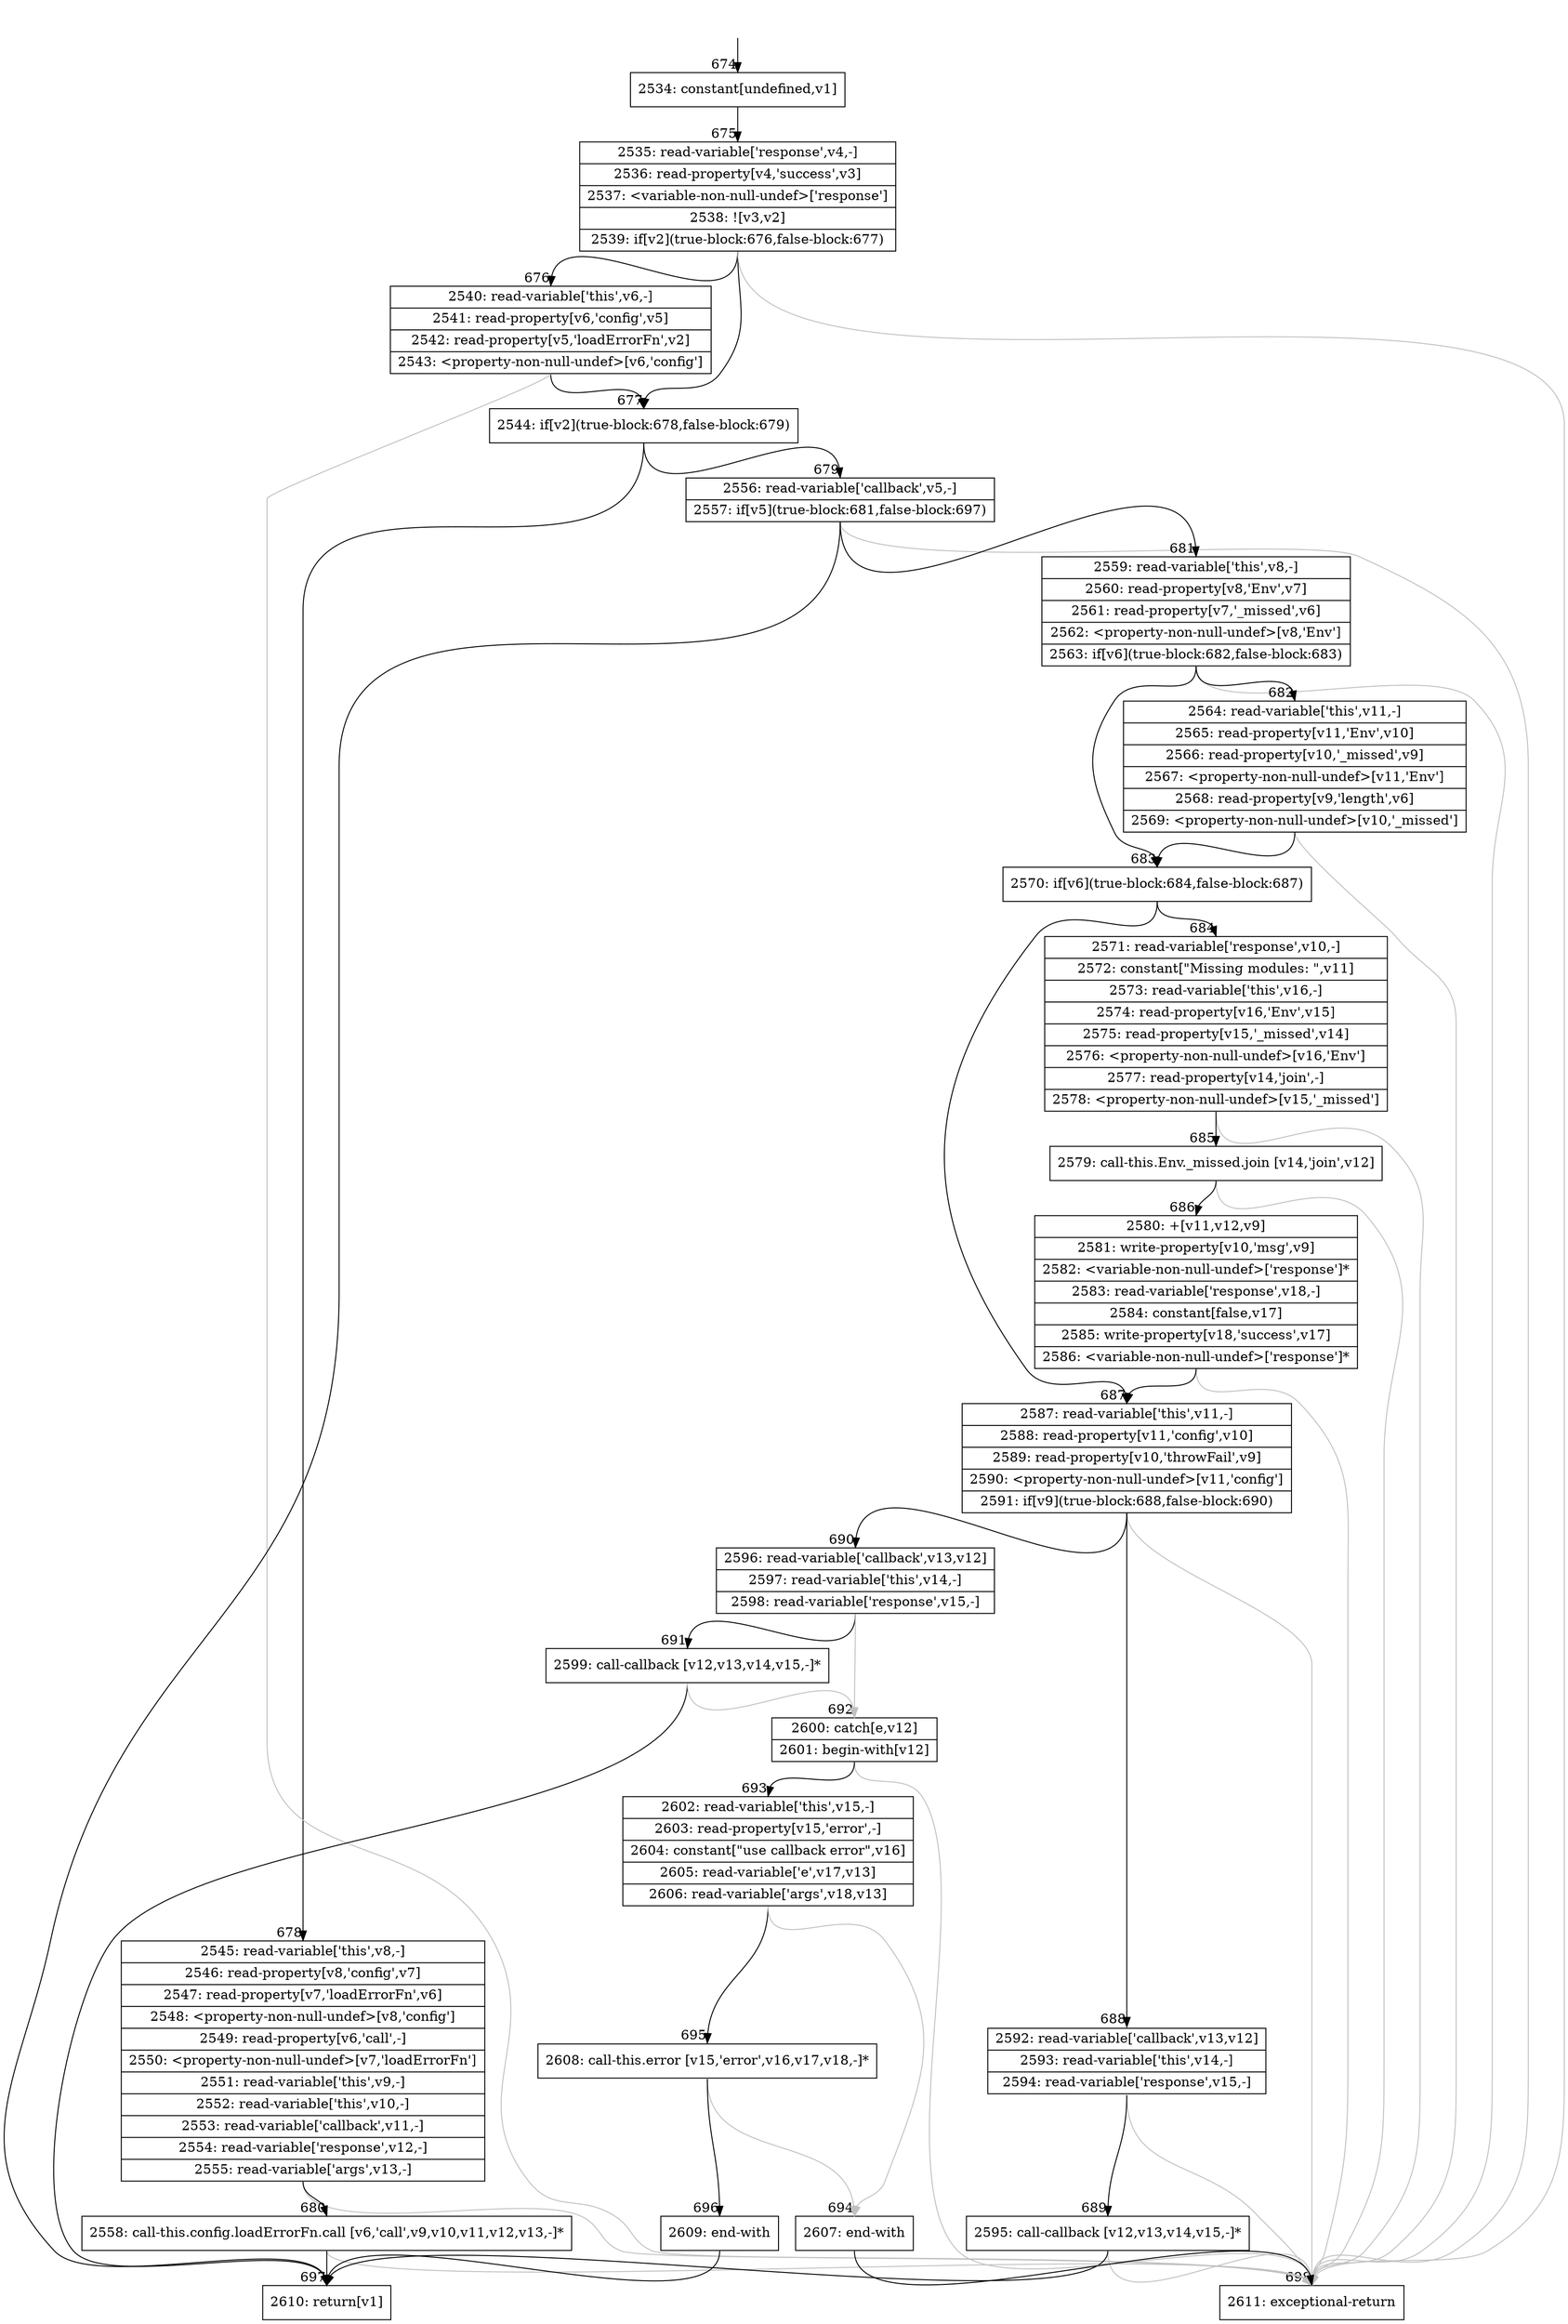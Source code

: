 digraph {
rankdir="TD"
BB_entry29[shape=none,label=""];
BB_entry29 -> BB674 [tailport=s, headport=n, headlabel="    674"]
BB674 [shape=record label="{2534: constant[undefined,v1]}" ] 
BB674 -> BB675 [tailport=s, headport=n, headlabel="      675"]
BB675 [shape=record label="{2535: read-variable['response',v4,-]|2536: read-property[v4,'success',v3]|2537: \<variable-non-null-undef\>['response']|2538: ![v3,v2]|2539: if[v2](true-block:676,false-block:677)}" ] 
BB675 -> BB677 [tailport=s, headport=n, headlabel="      677"]
BB675 -> BB676 [tailport=s, headport=n, headlabel="      676"]
BB675 -> BB698 [tailport=s, headport=n, color=gray, headlabel="      698"]
BB676 [shape=record label="{2540: read-variable['this',v6,-]|2541: read-property[v6,'config',v5]|2542: read-property[v5,'loadErrorFn',v2]|2543: \<property-non-null-undef\>[v6,'config']}" ] 
BB676 -> BB677 [tailport=s, headport=n]
BB676 -> BB698 [tailport=s, headport=n, color=gray]
BB677 [shape=record label="{2544: if[v2](true-block:678,false-block:679)}" ] 
BB677 -> BB678 [tailport=s, headport=n, headlabel="      678"]
BB677 -> BB679 [tailport=s, headport=n, headlabel="      679"]
BB678 [shape=record label="{2545: read-variable['this',v8,-]|2546: read-property[v8,'config',v7]|2547: read-property[v7,'loadErrorFn',v6]|2548: \<property-non-null-undef\>[v8,'config']|2549: read-property[v6,'call',-]|2550: \<property-non-null-undef\>[v7,'loadErrorFn']|2551: read-variable['this',v9,-]|2552: read-variable['this',v10,-]|2553: read-variable['callback',v11,-]|2554: read-variable['response',v12,-]|2555: read-variable['args',v13,-]}" ] 
BB678 -> BB680 [tailport=s, headport=n, headlabel="      680"]
BB678 -> BB698 [tailport=s, headport=n, color=gray]
BB679 [shape=record label="{2556: read-variable['callback',v5,-]|2557: if[v5](true-block:681,false-block:697)}" ] 
BB679 -> BB681 [tailport=s, headport=n, headlabel="      681"]
BB679 -> BB697 [tailport=s, headport=n, headlabel="      697"]
BB679 -> BB698 [tailport=s, headport=n, color=gray]
BB680 [shape=record label="{2558: call-this.config.loadErrorFn.call [v6,'call',v9,v10,v11,v12,v13,-]*}" ] 
BB680 -> BB697 [tailport=s, headport=n]
BB680 -> BB698 [tailport=s, headport=n, color=gray]
BB681 [shape=record label="{2559: read-variable['this',v8,-]|2560: read-property[v8,'Env',v7]|2561: read-property[v7,'_missed',v6]|2562: \<property-non-null-undef\>[v8,'Env']|2563: if[v6](true-block:682,false-block:683)}" ] 
BB681 -> BB683 [tailport=s, headport=n, headlabel="      683"]
BB681 -> BB682 [tailport=s, headport=n, headlabel="      682"]
BB681 -> BB698 [tailport=s, headport=n, color=gray]
BB682 [shape=record label="{2564: read-variable['this',v11,-]|2565: read-property[v11,'Env',v10]|2566: read-property[v10,'_missed',v9]|2567: \<property-non-null-undef\>[v11,'Env']|2568: read-property[v9,'length',v6]|2569: \<property-non-null-undef\>[v10,'_missed']}" ] 
BB682 -> BB683 [tailport=s, headport=n]
BB682 -> BB698 [tailport=s, headport=n, color=gray]
BB683 [shape=record label="{2570: if[v6](true-block:684,false-block:687)}" ] 
BB683 -> BB684 [tailport=s, headport=n, headlabel="      684"]
BB683 -> BB687 [tailport=s, headport=n, headlabel="      687"]
BB684 [shape=record label="{2571: read-variable['response',v10,-]|2572: constant[\"Missing modules: \",v11]|2573: read-variable['this',v16,-]|2574: read-property[v16,'Env',v15]|2575: read-property[v15,'_missed',v14]|2576: \<property-non-null-undef\>[v16,'Env']|2577: read-property[v14,'join',-]|2578: \<property-non-null-undef\>[v15,'_missed']}" ] 
BB684 -> BB685 [tailport=s, headport=n, headlabel="      685"]
BB684 -> BB698 [tailport=s, headport=n, color=gray]
BB685 [shape=record label="{2579: call-this.Env._missed.join [v14,'join',v12]}" ] 
BB685 -> BB686 [tailport=s, headport=n, headlabel="      686"]
BB685 -> BB698 [tailport=s, headport=n, color=gray]
BB686 [shape=record label="{2580: +[v11,v12,v9]|2581: write-property[v10,'msg',v9]|2582: \<variable-non-null-undef\>['response']*|2583: read-variable['response',v18,-]|2584: constant[false,v17]|2585: write-property[v18,'success',v17]|2586: \<variable-non-null-undef\>['response']*}" ] 
BB686 -> BB687 [tailport=s, headport=n]
BB686 -> BB698 [tailport=s, headport=n, color=gray]
BB687 [shape=record label="{2587: read-variable['this',v11,-]|2588: read-property[v11,'config',v10]|2589: read-property[v10,'throwFail',v9]|2590: \<property-non-null-undef\>[v11,'config']|2591: if[v9](true-block:688,false-block:690)}" ] 
BB687 -> BB688 [tailport=s, headport=n, headlabel="      688"]
BB687 -> BB690 [tailport=s, headport=n, headlabel="      690"]
BB687 -> BB698 [tailport=s, headport=n, color=gray]
BB688 [shape=record label="{2592: read-variable['callback',v13,v12]|2593: read-variable['this',v14,-]|2594: read-variable['response',v15,-]}" ] 
BB688 -> BB689 [tailport=s, headport=n, headlabel="      689"]
BB688 -> BB698 [tailport=s, headport=n, color=gray]
BB689 [shape=record label="{2595: call-callback [v12,v13,v14,v15,-]*}" ] 
BB689 -> BB697 [tailport=s, headport=n]
BB689 -> BB698 [tailport=s, headport=n, color=gray]
BB690 [shape=record label="{2596: read-variable['callback',v13,v12]|2597: read-variable['this',v14,-]|2598: read-variable['response',v15,-]}" ] 
BB690 -> BB691 [tailport=s, headport=n, headlabel="      691"]
BB690 -> BB692 [tailport=s, headport=n, color=gray, headlabel="      692"]
BB691 [shape=record label="{2599: call-callback [v12,v13,v14,v15,-]*}" ] 
BB691 -> BB697 [tailport=s, headport=n]
BB691 -> BB692 [tailport=s, headport=n, color=gray]
BB692 [shape=record label="{2600: catch[e,v12]|2601: begin-with[v12]}" ] 
BB692 -> BB693 [tailport=s, headport=n, headlabel="      693"]
BB692 -> BB698 [tailport=s, headport=n, color=gray]
BB693 [shape=record label="{2602: read-variable['this',v15,-]|2603: read-property[v15,'error',-]|2604: constant[\"use callback error\",v16]|2605: read-variable['e',v17,v13]|2606: read-variable['args',v18,v13]}" ] 
BB693 -> BB695 [tailport=s, headport=n, headlabel="      695"]
BB693 -> BB694 [tailport=s, headport=n, color=gray, headlabel="      694"]
BB694 [shape=record label="{2607: end-with}" ] 
BB694 -> BB698 [tailport=s, headport=n]
BB695 [shape=record label="{2608: call-this.error [v15,'error',v16,v17,v18,-]*}" ] 
BB695 -> BB696 [tailport=s, headport=n, headlabel="      696"]
BB695 -> BB694 [tailport=s, headport=n, color=gray]
BB696 [shape=record label="{2609: end-with}" ] 
BB696 -> BB697 [tailport=s, headport=n]
BB697 [shape=record label="{2610: return[v1]}" ] 
BB698 [shape=record label="{2611: exceptional-return}" ] 
//#$~ 1026
}
